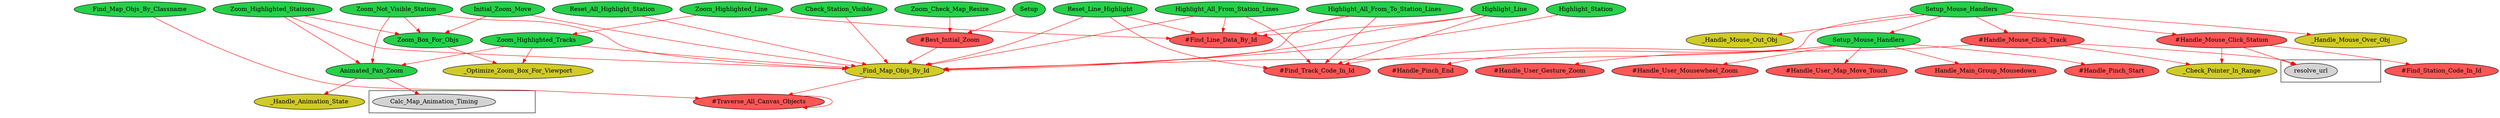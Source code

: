 digraph {
	compound=true;
	edge  [ style=solid color="#ff0000" fillcolor="#ff0000"]
	node  [style=filled];
	
	#subgraph cluster_SVG_MAP {
		SVG_MAP [style=invis]

		#Public
		Setup [fillcolor="#26d049"]
		Setup_Mouse_Handlers [fillcolor="#26d049"]
		Find_Map_Objs_By_Classname [fillcolor="#26d049"]
		Animated_Pan_Zoom [fillcolor="#26d049"]
		Zoom_Check_Map_Resize [fillcolor="#26d049"]
		Initial_Zoom_Move [fillcolor="#26d049"]
		Zoom_Box_For_Objs [fillcolor="#26d049"]

		#protected
		_Handle_Mouse_Over_Obj [fillcolor="#d0cb26"]
		_Handle_Mouse_Out_Obj [fillcolor="#d0cb26"]
		_Find_Map_Objs_By_Id [fillcolor="#d0cb26"]
		_Optimize_Zoom_Box_For_Viewport [fillcolor="#d0cb26"]
		_Check_Pointer_In_Range [fillcolor="#d0cb26"]
		_Handle_Animation_State [fillcolor="#d0cb26"]

		#Private
		Handle_Pinch_Start [label="#Handle_Pinch_Start" fillcolor="#ff5656"]
		Handle_Pinch_End [label="#Handle_Pinch_End" fillcolor="#ff5656"]
		Handle_User_Gesture_Zoom [label="#Handle_User_Gesture_Zoom" fillcolor="#ff5656"]
		Handle_User_Mousewheel_Zoom [label="#Handle_User_Mousewheel_Zoom" fillcolor="#ff5656"]
		Handle_User_Map_Move_Touch [label="#Handle_User_Map_Move_Touch" fillcolor="#ff5656"]
		Handle_Main_Group_Mousedown [abel="#Handle_Main_Group_Mousedown" fillcolor="#ff5656"]
		Best_Initial_Zoom [label="#Best_Initial_Zoom" fillcolor="#ff5656"]
		Traverse_All_Canvas_Objects [label="#Traverse_All_Canvas_Objects" fillcolor="#ff5656"]
  #}

  #subgraph cluster_MAP_Network {
		Map_Network [style=invis]

		Setup_Mouse_Handlers_2 [label="Setup_Mouse_Handlers"fillcolor="#26d049"]
		Highlight_Line [fillcolor="#26d049"]
		Reset_Line_Highlight [fillcolor="#26d049"]
		Highlight_All_From_Station_Lines [fillcolor="#26d049"]
		Highlight_All_From_To_Station_Lines [fillcolor="#26d049"]
		Zoom_Highlighted_Line [fillcolor="#26d049"]
		Zoom_Highlighted_Stations [fillcolor="#26d049"]
		Zoom_Highlighted_Tracks [fillcolor="#26d049"]
		Zoom_Not_Visible_Station [fillcolor="#26d049"]
		Highlight_Station [fillcolor="#26d049"]
		Reset_All_Highlight_Station [fillcolor="#26d049"]
		Check_Station_Visible [fillcolor="#26d049"]

		#private
		Handle_Mouse_Click_Track [label="#Handle_Mouse_Click_Track" fillcolor="#ff5656"]
		Handle_Mouse_Click_Station [label="#Handle_Mouse_Click_Station" fillcolor="#ff5656"]
		Find_Station_Code_In_Id [label="#Find_Station_Code_In_Id" fillcolor="#ff5656"]
		Find_Line_Data_By_Id [label="#Find_Line_Data_By_Id" fillcolor="#ff5656"]
		Find_Track_Code_In_Id [label="#Find_Track_Code_In_Id" fillcolor="#ff5656"]   
  	#}
  
  subgraph cluster_Utils {
		Utils [style=invis]
		Calc_Map_Animation_Timing
  }
  
  subgraph cluster_Other {
		Other [style=invis]
		resolve_url
  }

	Map_Network -> SVG_MAP [lhead=cluster_SVG_MAP style=invis]

	Setup -> Best_Initial_Zoom
	Setup_Mouse_Handlers -> {Handle_User_Mousewheel_Zoom Handle_User_Map_Move_Touch Handle_User_Gesture_Zoom Handle_Pinch_Start Handle_Pinch_End Handle_Main_Group_Mousedown}
	Find_Map_Objs_By_Classname -> Traverse_All_Canvas_Objects
	Animated_Pan_Zoom -> {Calc_Map_Animation_Timing _Handle_Animation_State}
	Zoom_Check_Map_Resize -> Best_Initial_Zoom
	Initial_Zoom_Move -> {_Find_Map_Objs_By_Id Zoom_Box_For_Objs} 
	Zoom_Box_For_Objs -> _Optimize_Zoom_Box_For_Viewport 

	#_Handle_Mouse_Out_Obj 
	#_Handle_Mouse_Over_Obj
	_Find_Map_Objs_By_Id -> {Traverse_All_Canvas_Objects}
	#_Optimize_Zoom_Box_For_Viewport
	#_Check_Pointer_In_Range
	#_Handle_Animation_State

	#Handle_Pinch_Start
	#Handle_Pinch_End
	#Handle_User_Gesture_Zoom
	#Handle_User_Mousewheel_Zoom
	#Handle_User_Map_Move_Touch
	#Handle_Main_Group_Mousedown
	Best_Initial_Zoom -> _Find_Map_Objs_By_Id 
	Traverse_All_Canvas_Objects -> Traverse_All_Canvas_Objects


	Setup_Mouse_Handlers_2 -> {Setup_Mouse_Handlers _Find_Map_Objs_By_Id Handle_Mouse_Click_Track Handle_Mouse_Click_Station _Handle_Mouse_Over_Obj _Handle_Mouse_Out_Obj}
	Highlight_Line -> {_Find_Map_Objs_By_Id Find_Line_Data_By_Id Find_Track_Code_In_Id}
	Reset_Line_Highlight -> {_Find_Map_Objs_By_Id Find_Track_Code_In_Id Find_Line_Data_By_Id}
	Highlight_All_From_Station_Lines -> {_Find_Map_Objs_By_Id Find_Line_Data_By_Id Find_Track_Code_In_Id Find_Line_Data_By_Id}
	Highlight_All_From_To_Station_Lines -> {_Find_Map_Objs_By_Id Find_Line_Data_By_Id Find_Track_Code_In_Id Find_Line_Data_By_Id}
	Zoom_Highlighted_Line -> {Find_Line_Data_By_Id Zoom_Highlighted_Tracks}
	Zoom_Highlighted_Stations -> {Zoom_Box_For_Objs Animated_Pan_Zoom _Find_Map_Objs_By_Id}
	Zoom_Highlighted_Tracks -> {_Find_Map_Objs_By_Id Animated_Pan_Zoom _Optimize_Zoom_Box_For_Viewport}
	Zoom_Not_Visible_Station -> {_Find_Map_Objs_By_Id Zoom_Box_For_Objs Animated_Pan_Zoom}
	Highlight_Station -> _Find_Map_Objs_By_Id
	Reset_All_Highlight_Station -> _Find_Map_Objs_By_Id
	Check_Station_Visible -> _Find_Map_Objs_By_Id


	Handle_Mouse_Click_Track -> {resolve_url _Check_Pointer_In_Range Find_Track_Code_In_Id}
	Handle_Mouse_Click_Station -> {resolve_url _Check_Pointer_In_Range Find_Station_Code_In_Id}
	#Find_Track_Code_In_Id
	#Find_Station_Code_In_Id
	#Find_Line_Data_By_Id
	#Find_Station_Data_By_Id
	
	{rank = same; Zoom_Highlighted_Line Zoom_Highlighted_Stations Zoom_Not_Visible_Station Highlight_Station Initial_Zoom_Move Reset_All_Highlight_Station Check_Station_Visible Highlight_All_From_To_Station_Lines Highlight_Line Setup_Mouse_Handlers_2 Highlight_All_From_Station_Lines Reset_Line_Highlight Find_Map_Objs_By_Classname}
}